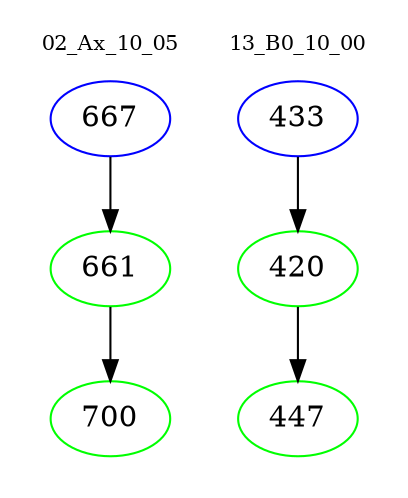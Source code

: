 digraph{
subgraph cluster_0 {
color = white
label = "02_Ax_10_05";
fontsize=10;
T0_667 [label="667", color="blue"]
T0_667 -> T0_661 [color="black"]
T0_661 [label="661", color="green"]
T0_661 -> T0_700 [color="black"]
T0_700 [label="700", color="green"]
}
subgraph cluster_1 {
color = white
label = "13_B0_10_00";
fontsize=10;
T1_433 [label="433", color="blue"]
T1_433 -> T1_420 [color="black"]
T1_420 [label="420", color="green"]
T1_420 -> T1_447 [color="black"]
T1_447 [label="447", color="green"]
}
}
